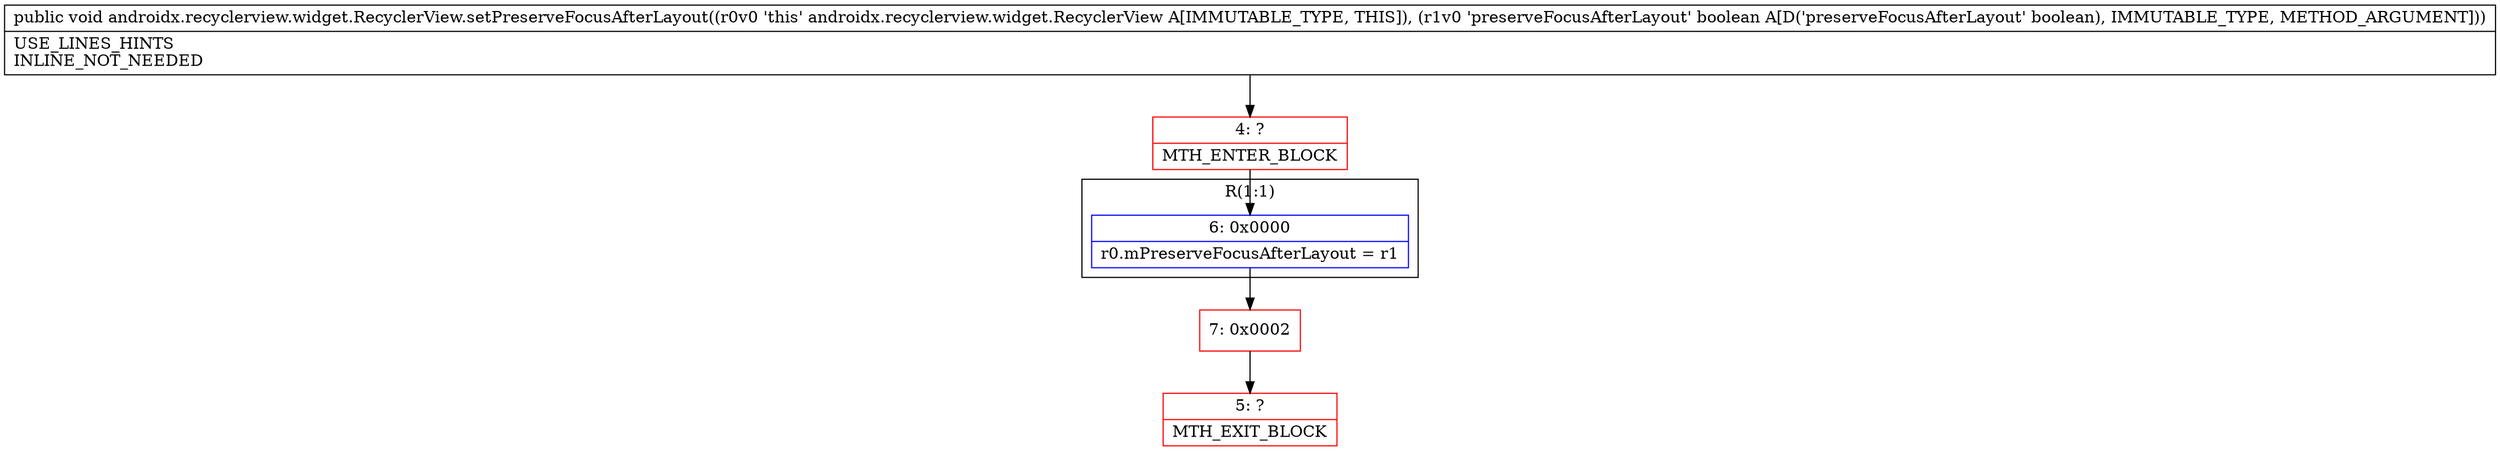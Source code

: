 digraph "CFG forandroidx.recyclerview.widget.RecyclerView.setPreserveFocusAfterLayout(Z)V" {
subgraph cluster_Region_1163880616 {
label = "R(1:1)";
node [shape=record,color=blue];
Node_6 [shape=record,label="{6\:\ 0x0000|r0.mPreserveFocusAfterLayout = r1\l}"];
}
Node_4 [shape=record,color=red,label="{4\:\ ?|MTH_ENTER_BLOCK\l}"];
Node_7 [shape=record,color=red,label="{7\:\ 0x0002}"];
Node_5 [shape=record,color=red,label="{5\:\ ?|MTH_EXIT_BLOCK\l}"];
MethodNode[shape=record,label="{public void androidx.recyclerview.widget.RecyclerView.setPreserveFocusAfterLayout((r0v0 'this' androidx.recyclerview.widget.RecyclerView A[IMMUTABLE_TYPE, THIS]), (r1v0 'preserveFocusAfterLayout' boolean A[D('preserveFocusAfterLayout' boolean), IMMUTABLE_TYPE, METHOD_ARGUMENT]))  | USE_LINES_HINTS\lINLINE_NOT_NEEDED\l}"];
MethodNode -> Node_4;Node_6 -> Node_7;
Node_4 -> Node_6;
Node_7 -> Node_5;
}

